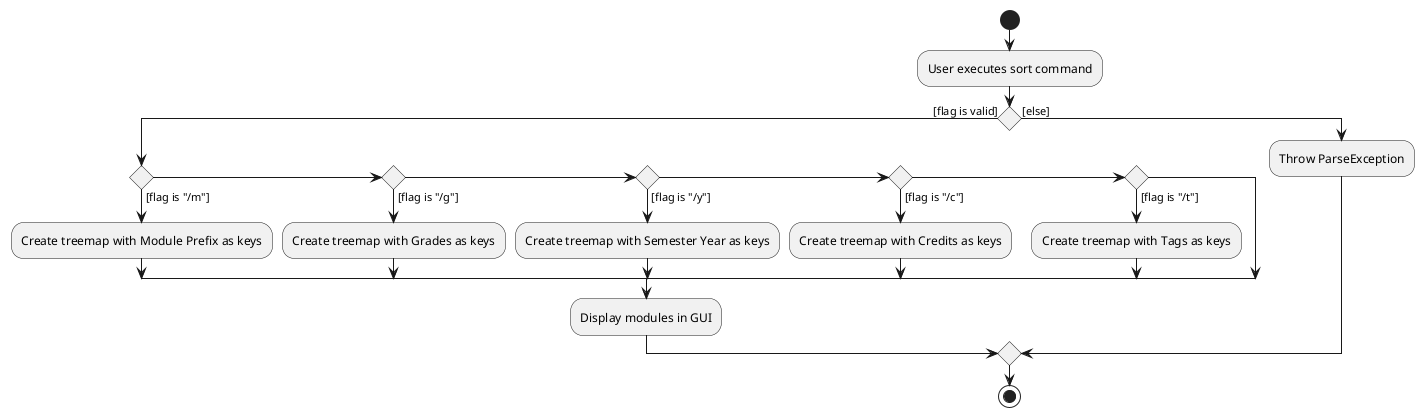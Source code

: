 @startuml
start
:User executes sort command;

if () then ([flag is valid])
    if () then ([flag is "/m"])
        :Create treemap with Module Prefix as keys;
    else if () then ([flag is "/g"])
        :Create treemap with Grades as keys;
    else if () then ([flag is "/y"])
        :Create treemap with Semester Year as keys;
    else if () then ([flag is "/c"])
        :Create treemap with Credits as keys;
    else if () then ([flag is "/t"])
        :Create treemap with Tags as keys;
    endif
    :Display modules in GUI;
else ([else])
    :Throw ParseException;
endif

stop
@enduml
